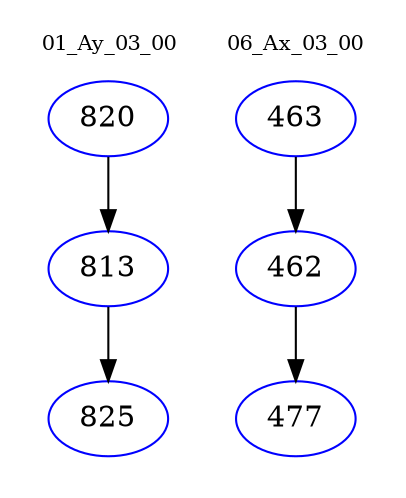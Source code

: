 digraph{
subgraph cluster_0 {
color = white
label = "01_Ay_03_00";
fontsize=10;
T0_820 [label="820", color="blue"]
T0_820 -> T0_813 [color="black"]
T0_813 [label="813", color="blue"]
T0_813 -> T0_825 [color="black"]
T0_825 [label="825", color="blue"]
}
subgraph cluster_1 {
color = white
label = "06_Ax_03_00";
fontsize=10;
T1_463 [label="463", color="blue"]
T1_463 -> T1_462 [color="black"]
T1_462 [label="462", color="blue"]
T1_462 -> T1_477 [color="black"]
T1_477 [label="477", color="blue"]
}
}
